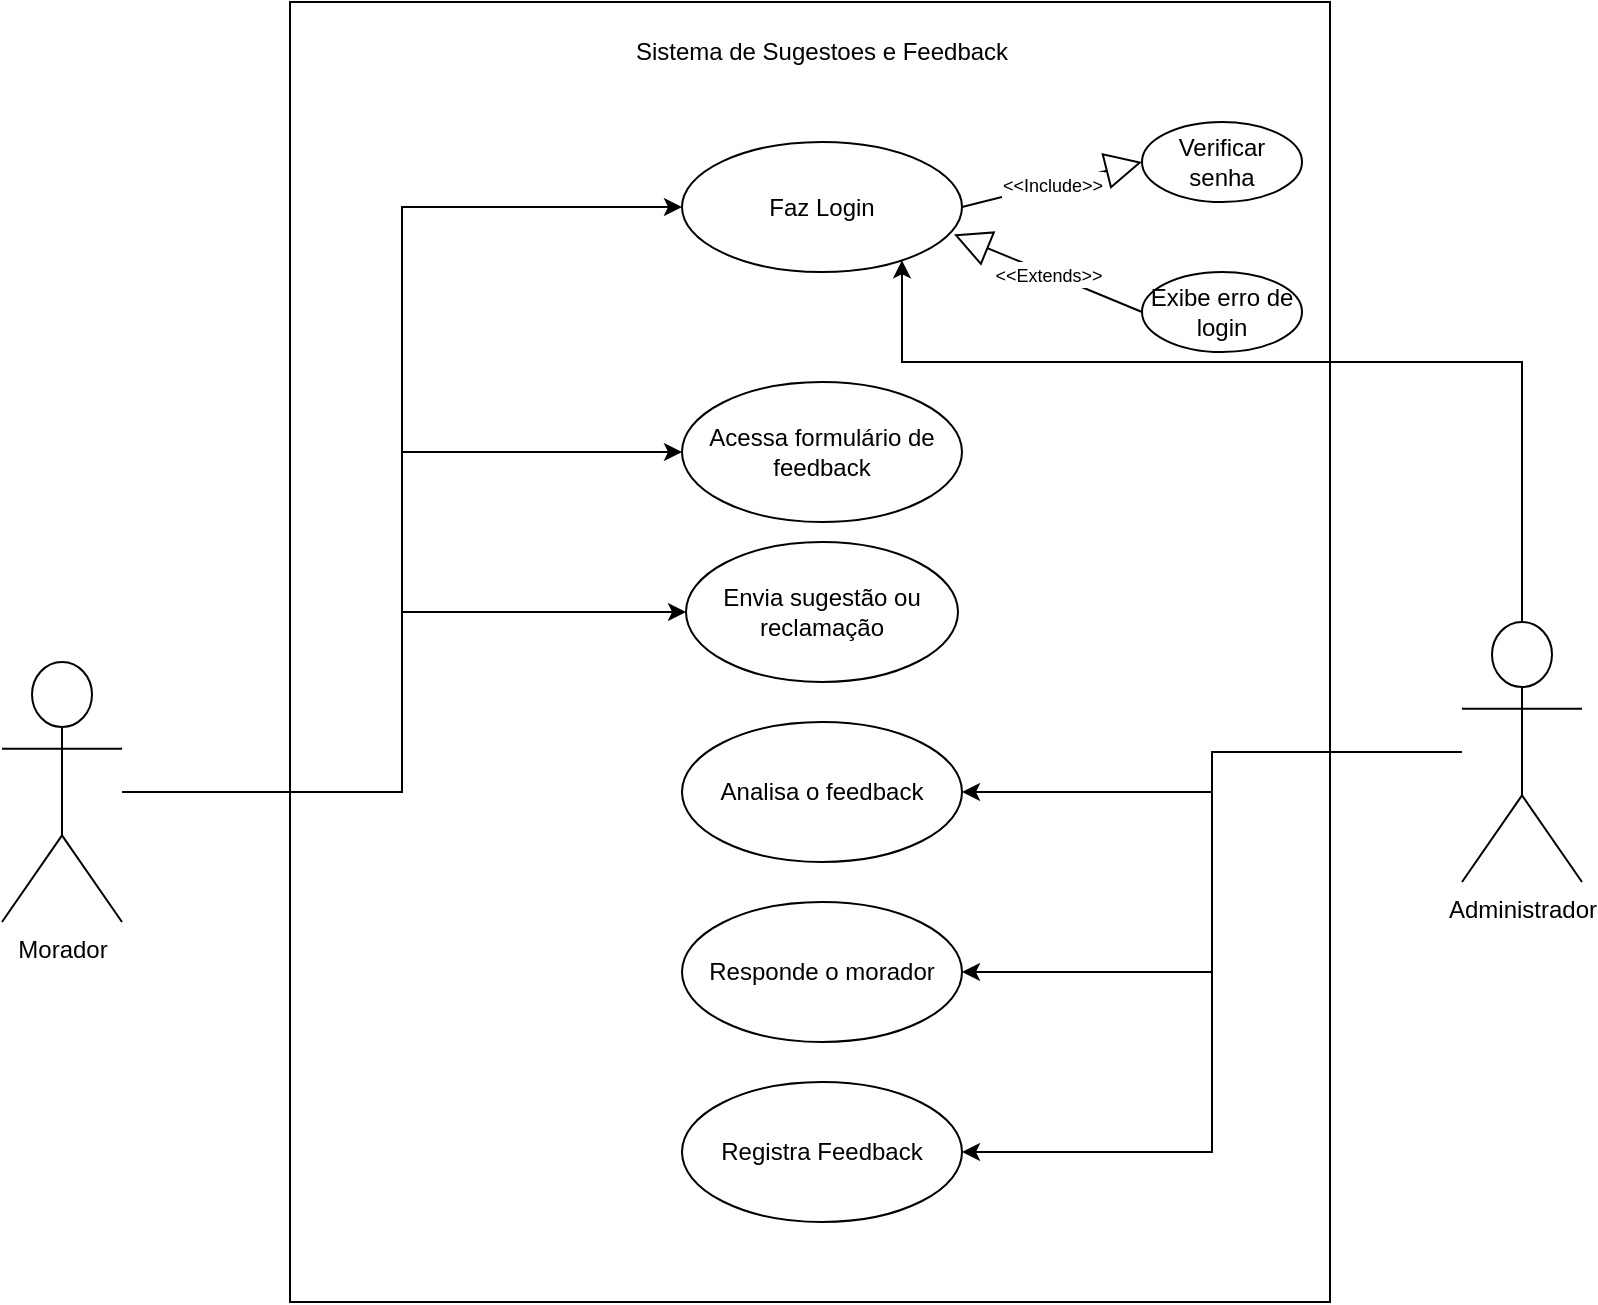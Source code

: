 <mxfile version="26.1.1">
  <diagram name="Página-1" id="YlGzqLBO0HIntggeVLGk">
    <mxGraphModel dx="1920" dy="978" grid="1" gridSize="10" guides="1" tooltips="1" connect="1" arrows="1" fold="1" page="1" pageScale="1" pageWidth="827" pageHeight="1169" math="0" shadow="0">
      <root>
        <mxCell id="0" />
        <mxCell id="1" parent="0" />
        <mxCell id="qiPV36OZNPUoFdpI1-xv-21" value="" style="rounded=0;whiteSpace=wrap;html=1;" parent="1" vertex="1">
          <mxGeometry x="154" y="80" width="520" height="650" as="geometry" />
        </mxCell>
        <mxCell id="qiPV36OZNPUoFdpI1-xv-22" value="Sistema de Sugestoes e Feedback" style="text;html=1;align=center;verticalAlign=middle;whiteSpace=wrap;rounded=0;" parent="1" vertex="1">
          <mxGeometry x="240" y="90" width="360" height="30" as="geometry" />
        </mxCell>
        <mxCell id="qiPV36OZNPUoFdpI1-xv-99" style="edgeStyle=orthogonalEdgeStyle;rounded=0;orthogonalLoop=1;jettySize=auto;html=1;entryX=0;entryY=0.5;entryDx=0;entryDy=0;" parent="1" source="qiPV36OZNPUoFdpI1-xv-23" target="qiPV36OZNPUoFdpI1-xv-75" edge="1">
          <mxGeometry relative="1" as="geometry">
            <Array as="points">
              <mxPoint x="210" y="475" />
              <mxPoint x="210" y="182" />
            </Array>
          </mxGeometry>
        </mxCell>
        <mxCell id="Ioj9c9lP5CWRtf3yzLBy-4" style="edgeStyle=orthogonalEdgeStyle;rounded=0;orthogonalLoop=1;jettySize=auto;html=1;entryX=0;entryY=0.5;entryDx=0;entryDy=0;" edge="1" parent="1" source="qiPV36OZNPUoFdpI1-xv-23" target="qiPV36OZNPUoFdpI1-xv-31">
          <mxGeometry relative="1" as="geometry" />
        </mxCell>
        <mxCell id="Ioj9c9lP5CWRtf3yzLBy-6" style="edgeStyle=orthogonalEdgeStyle;rounded=0;orthogonalLoop=1;jettySize=auto;html=1;" edge="1" parent="1" source="qiPV36OZNPUoFdpI1-xv-23" target="qiPV36OZNPUoFdpI1-xv-32">
          <mxGeometry relative="1" as="geometry">
            <Array as="points">
              <mxPoint x="210" y="475" />
              <mxPoint x="210" y="385" />
            </Array>
          </mxGeometry>
        </mxCell>
        <mxCell id="qiPV36OZNPUoFdpI1-xv-23" value="Morador" style="shape=umlActor;verticalLabelPosition=bottom;verticalAlign=top;html=1;" parent="1" vertex="1">
          <mxGeometry x="10" y="410" width="60" height="130" as="geometry" />
        </mxCell>
        <mxCell id="qiPV36OZNPUoFdpI1-xv-103" style="edgeStyle=orthogonalEdgeStyle;rounded=0;orthogonalLoop=1;jettySize=auto;html=1;" parent="1" source="qiPV36OZNPUoFdpI1-xv-24" target="qiPV36OZNPUoFdpI1-xv-75" edge="1">
          <mxGeometry relative="1" as="geometry">
            <Array as="points">
              <mxPoint x="770" y="260" />
              <mxPoint x="460" y="260" />
            </Array>
          </mxGeometry>
        </mxCell>
        <mxCell id="qiPV36OZNPUoFdpI1-xv-106" style="edgeStyle=orthogonalEdgeStyle;rounded=0;orthogonalLoop=1;jettySize=auto;html=1;" parent="1" source="qiPV36OZNPUoFdpI1-xv-24" target="qiPV36OZNPUoFdpI1-xv-35" edge="1">
          <mxGeometry relative="1" as="geometry" />
        </mxCell>
        <mxCell id="RbaIrS-22OcQguG2Y-is-7" style="edgeStyle=orthogonalEdgeStyle;rounded=0;orthogonalLoop=1;jettySize=auto;html=1;entryX=1;entryY=0.5;entryDx=0;entryDy=0;" parent="1" source="qiPV36OZNPUoFdpI1-xv-24" target="RbaIrS-22OcQguG2Y-is-6" edge="1">
          <mxGeometry relative="1" as="geometry" />
        </mxCell>
        <mxCell id="Ioj9c9lP5CWRtf3yzLBy-7" style="edgeStyle=orthogonalEdgeStyle;rounded=0;orthogonalLoop=1;jettySize=auto;html=1;entryX=1;entryY=0.5;entryDx=0;entryDy=0;" edge="1" parent="1" source="qiPV36OZNPUoFdpI1-xv-24" target="qiPV36OZNPUoFdpI1-xv-34">
          <mxGeometry relative="1" as="geometry" />
        </mxCell>
        <mxCell id="qiPV36OZNPUoFdpI1-xv-24" value="Administrador" style="shape=umlActor;verticalLabelPosition=bottom;verticalAlign=top;html=1;" parent="1" vertex="1">
          <mxGeometry x="740" y="390" width="60" height="130" as="geometry" />
        </mxCell>
        <mxCell id="qiPV36OZNPUoFdpI1-xv-31" value="Acessa formulário de feedback" style="ellipse;whiteSpace=wrap;html=1;" parent="1" vertex="1">
          <mxGeometry x="350" y="270" width="140" height="70" as="geometry" />
        </mxCell>
        <mxCell id="qiPV36OZNPUoFdpI1-xv-32" value="Envia sugestão ou reclamação" style="ellipse;whiteSpace=wrap;html=1;" parent="1" vertex="1">
          <mxGeometry x="352" y="350" width="136" height="70" as="geometry" />
        </mxCell>
        <mxCell id="qiPV36OZNPUoFdpI1-xv-34" value="Responde o morador" style="ellipse;whiteSpace=wrap;html=1;" parent="1" vertex="1">
          <mxGeometry x="350" y="530" width="140" height="70" as="geometry" />
        </mxCell>
        <mxCell id="qiPV36OZNPUoFdpI1-xv-35" value="Analisa o feedback" style="ellipse;whiteSpace=wrap;html=1;" parent="1" vertex="1">
          <mxGeometry x="350" y="440" width="140" height="70" as="geometry" />
        </mxCell>
        <mxCell id="qiPV36OZNPUoFdpI1-xv-75" value="Faz Login" style="ellipse;whiteSpace=wrap;html=1;" parent="1" vertex="1">
          <mxGeometry x="350" y="150" width="140" height="65" as="geometry" />
        </mxCell>
        <mxCell id="qiPV36OZNPUoFdpI1-xv-95" value="Verificar senha" style="ellipse;whiteSpace=wrap;html=1;" parent="1" vertex="1">
          <mxGeometry x="580" y="140" width="80" height="40" as="geometry" />
        </mxCell>
        <mxCell id="qiPV36OZNPUoFdpI1-xv-96" value="Exibe erro de login" style="ellipse;whiteSpace=wrap;html=1;" parent="1" vertex="1">
          <mxGeometry x="580" y="215" width="80" height="40" as="geometry" />
        </mxCell>
        <mxCell id="qiPV36OZNPUoFdpI1-xv-97" value="&lt;font style=&quot;font-size: 9px;&quot;&gt;&amp;lt;&amp;lt;Include&amp;gt;&amp;gt;&lt;/font&gt;" style="endArrow=block;endSize=16;endFill=0;html=1;rounded=0;exitX=1;exitY=0.5;exitDx=0;exitDy=0;entryX=0;entryY=0.5;entryDx=0;entryDy=0;" parent="1" source="qiPV36OZNPUoFdpI1-xv-75" target="qiPV36OZNPUoFdpI1-xv-95" edge="1">
          <mxGeometry width="160" relative="1" as="geometry">
            <mxPoint x="500" y="178.82" as="sourcePoint" />
            <mxPoint x="660" y="178.82" as="targetPoint" />
          </mxGeometry>
        </mxCell>
        <mxCell id="qiPV36OZNPUoFdpI1-xv-98" value="&lt;font style=&quot;font-size: 9px;&quot;&gt;&amp;lt;&amp;lt;Extends&amp;gt;&amp;gt;&lt;/font&gt;" style="endArrow=block;endSize=16;endFill=0;html=1;rounded=0;entryX=0.971;entryY=0.71;entryDx=0;entryDy=0;entryPerimeter=0;exitX=0;exitY=0.5;exitDx=0;exitDy=0;" parent="1" source="qiPV36OZNPUoFdpI1-xv-96" target="qiPV36OZNPUoFdpI1-xv-75" edge="1">
          <mxGeometry width="160" relative="1" as="geometry">
            <mxPoint x="510" y="294.41" as="sourcePoint" />
            <mxPoint x="670" y="294.41" as="targetPoint" />
          </mxGeometry>
        </mxCell>
        <mxCell id="RbaIrS-22OcQguG2Y-is-6" value="Registra Feedback" style="ellipse;whiteSpace=wrap;html=1;" parent="1" vertex="1">
          <mxGeometry x="350" y="620" width="140" height="70" as="geometry" />
        </mxCell>
      </root>
    </mxGraphModel>
  </diagram>
</mxfile>
